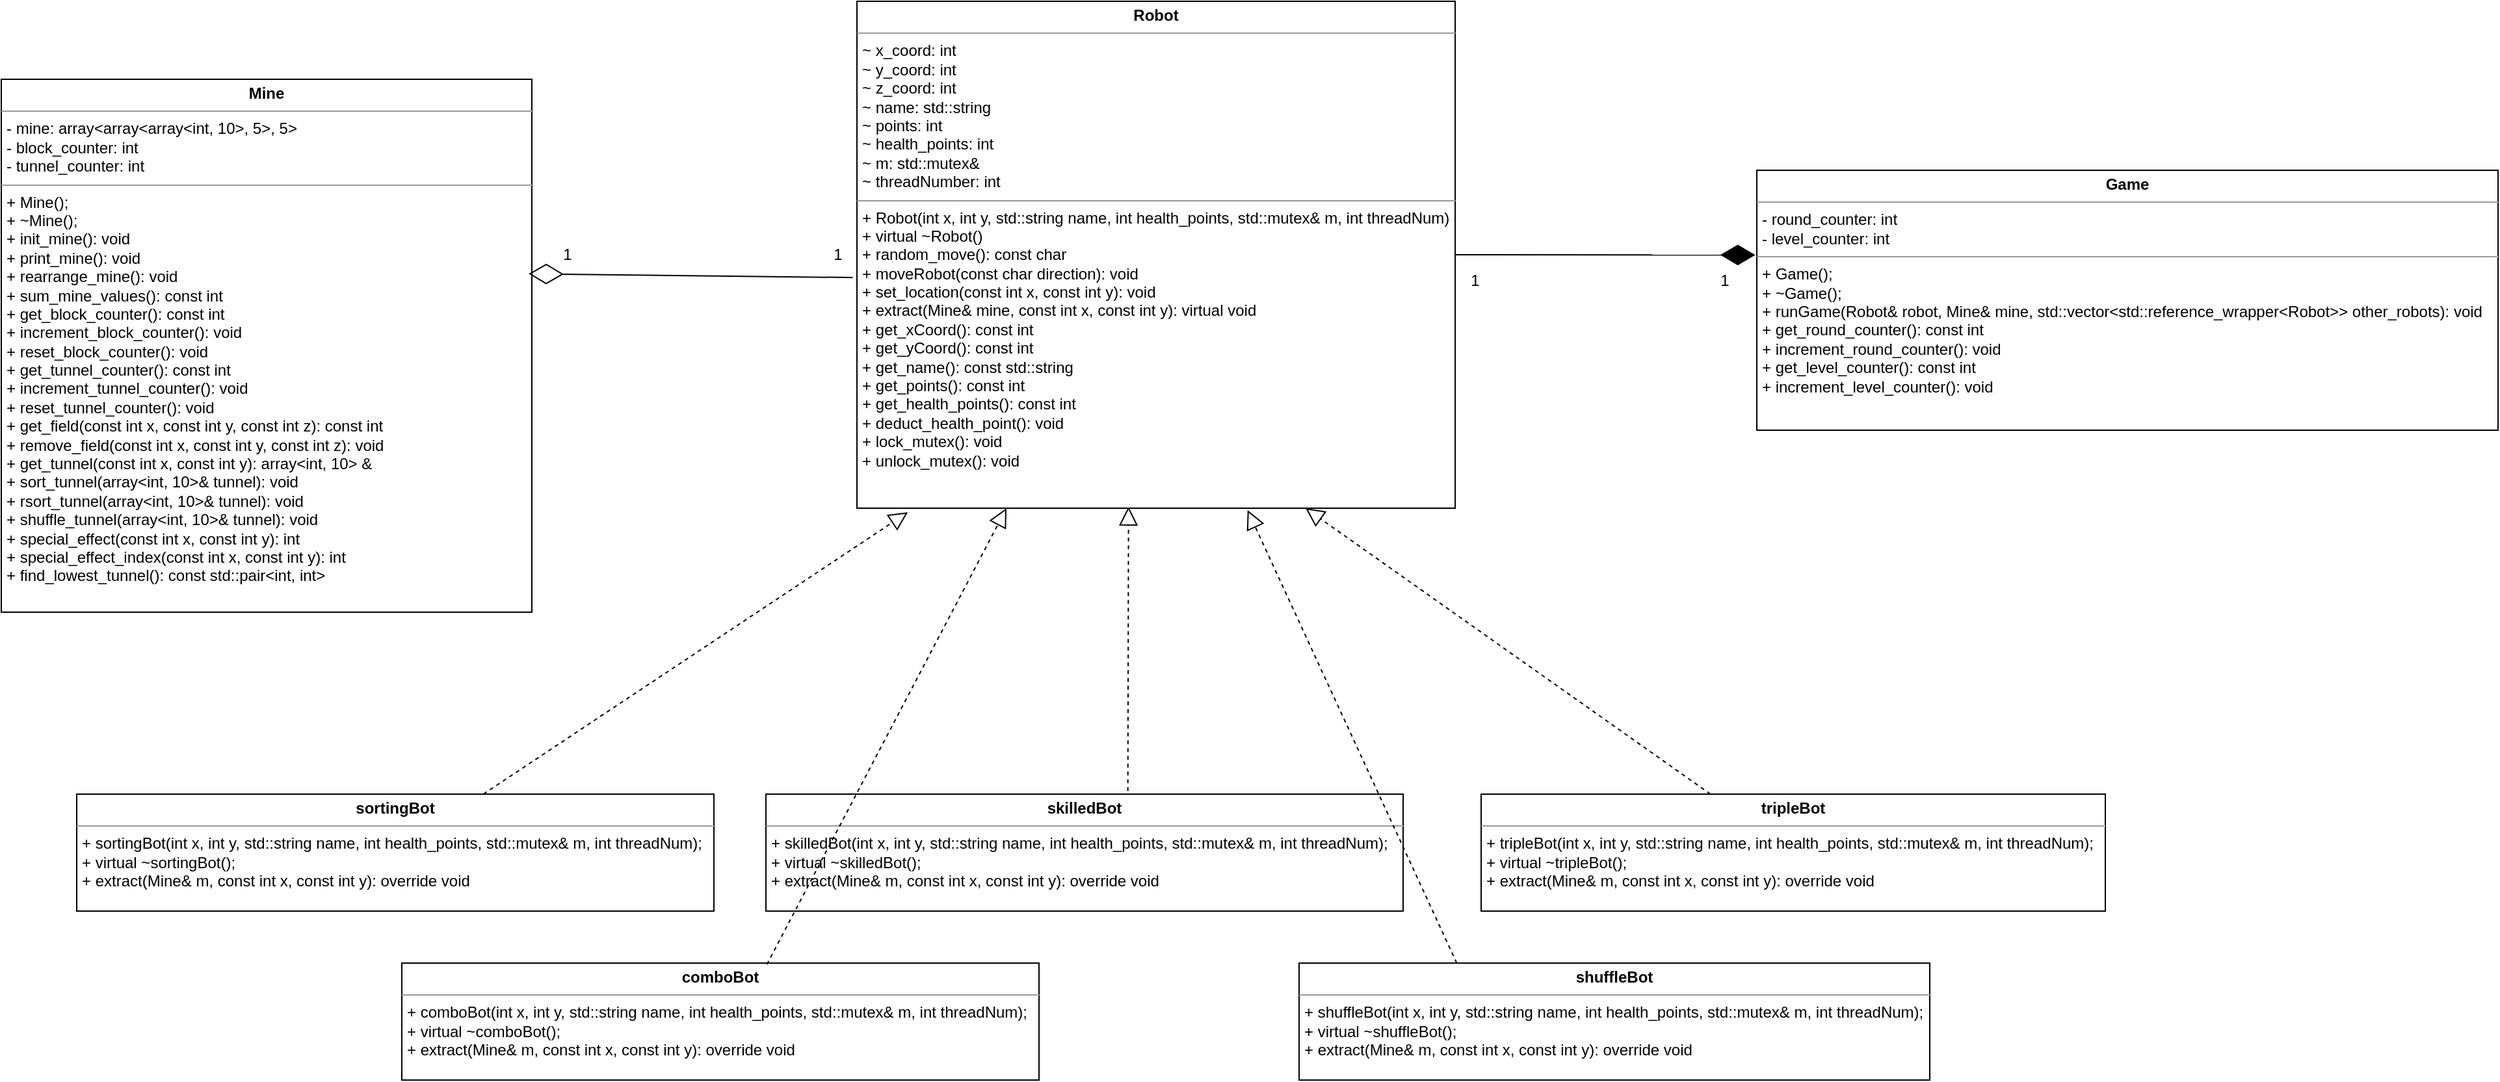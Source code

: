 <mxfile version="21.1.8" type="device">
  <diagram id="C5RBs43oDa-KdzZeNtuy" name="Page-1">
    <mxGraphModel dx="1760" dy="968" grid="1" gridSize="10" guides="1" tooltips="1" connect="1" arrows="1" fold="1" page="1" pageScale="1" pageWidth="2336" pageHeight="1654" math="0" shadow="0">
      <root>
        <mxCell id="WIyWlLk6GJQsqaUBKTNV-0" />
        <mxCell id="WIyWlLk6GJQsqaUBKTNV-1" parent="WIyWlLk6GJQsqaUBKTNV-0" />
        <mxCell id="yBkI0LW_eye0TSYGtvUE-5" value="&lt;p style=&quot;margin:0px;margin-top:4px;text-align:center;&quot;&gt;&lt;b&gt;Mine&lt;/b&gt;&lt;/p&gt;&lt;hr size=&quot;1&quot;&gt;&lt;p style=&quot;margin:0px;margin-left:4px;&quot;&gt;-&amp;nbsp;mine:&amp;nbsp;array&amp;lt;array&amp;lt;array&amp;lt;int, 10&amp;gt;, 5&amp;gt;, 5&amp;gt;&lt;br&gt;&lt;/p&gt;&lt;p style=&quot;margin:0px;margin-left:4px;&quot;&gt;- block_counter: int&lt;/p&gt;&lt;p style=&quot;margin:0px;margin-left:4px;&quot;&gt;- tunnel_counter: int&lt;/p&gt;&lt;hr size=&quot;1&quot;&gt;&lt;p style=&quot;margin:0px;margin-left:4px;&quot;&gt;+ Mine();&lt;/p&gt;&lt;p style=&quot;margin:0px;margin-left:4px;&quot;&gt;+ ~Mine();&lt;/p&gt;&lt;p style=&quot;margin:0px;margin-left:4px;&quot;&gt;&lt;span style=&quot;background-color: initial;&quot;&gt;+ init_mine(): void&amp;nbsp;&lt;/span&gt;&lt;/p&gt;&lt;p style=&quot;margin:0px;margin-left:4px;&quot;&gt;&lt;span style=&quot;background-color: initial;&quot;&gt;+ print_mine(): void&lt;/span&gt;&lt;/p&gt;&lt;p style=&quot;margin:0px;margin-left:4px;&quot;&gt;+ rearrange_mine(): void&lt;/p&gt;&lt;p style=&quot;margin:0px;margin-left:4px;&quot;&gt;+ sum_mine_values(): const int&lt;/p&gt;&lt;p style=&quot;margin:0px;margin-left:4px;&quot;&gt;&lt;span style=&quot;background-color: initial;&quot;&gt;+ get_block_counter(): const int&lt;/span&gt;&lt;br&gt;&lt;/p&gt;&lt;p style=&quot;margin:0px;margin-left:4px;&quot;&gt;+ increment_block_counter(): void&lt;/p&gt;&lt;p style=&quot;margin:0px;margin-left:4px;&quot;&gt;+ reset_block_counter(): void&lt;/p&gt;&lt;p style=&quot;margin:0px;margin-left:4px;&quot;&gt;&lt;span style=&quot;background-color: initial;&quot;&gt;+ get_tunnel_counter(): const int&lt;/span&gt;&lt;br&gt;&lt;/p&gt;&lt;p style=&quot;margin:0px;margin-left:4px;&quot;&gt;+ increment_tunnel_counter(): void&lt;/p&gt;&lt;p style=&quot;margin:0px;margin-left:4px;&quot;&gt;+ reset_tunnel_counter(): void&lt;/p&gt;&lt;p style=&quot;margin:0px;margin-left:4px;&quot;&gt;+ get_field(const int x, const int y, const int z): const int&lt;/p&gt;&lt;p style=&quot;margin:0px;margin-left:4px;&quot;&gt;+ remove_field(const int x, const int y, const int z): void&lt;/p&gt;&lt;p style=&quot;margin:0px;margin-left:4px;&quot;&gt;&lt;span style=&quot;background-color: initial;&quot;&gt;+ get_tunnel(const int x, const int y): array&amp;lt;int, 10&amp;gt; &amp;amp;&lt;/span&gt;&lt;/p&gt;&lt;p style=&quot;margin:0px;margin-left:4px;&quot;&gt;+ sort_tunnel(array&amp;lt;int, 10&amp;gt;&amp;amp; tunnel): void&lt;/p&gt;&lt;p style=&quot;margin:0px;margin-left:4px;&quot;&gt;+ rsort_tunnel(array&amp;lt;int, 10&amp;gt;&amp;amp; tunnel): void&lt;/p&gt;&lt;p style=&quot;margin:0px;margin-left:4px;&quot;&gt;+ shuffle_tunnel(array&amp;lt;int, 10&amp;gt;&amp;amp; tunnel): void&lt;/p&gt;&lt;p style=&quot;margin:0px;margin-left:4px;&quot;&gt;+ special_effect(const int x, const int y): int&lt;/p&gt;&lt;p style=&quot;margin:0px;margin-left:4px;&quot;&gt;+ special_effect_index(const int x, const int y): int&amp;nbsp;&lt;/p&gt;&lt;p style=&quot;margin:0px;margin-left:4px;&quot;&gt;&lt;span style=&quot;background-color: initial;&quot;&gt;+ find_lowest_tunnel(): const std::pair&amp;lt;int, int&amp;gt;&lt;/span&gt;&lt;/p&gt;" style="verticalAlign=top;align=left;overflow=fill;fontSize=12;fontFamily=Helvetica;html=1;" parent="WIyWlLk6GJQsqaUBKTNV-1" vertex="1">
          <mxGeometry x="200" y="210" width="408" height="410" as="geometry" />
        </mxCell>
        <mxCell id="yBkI0LW_eye0TSYGtvUE-7" value="&lt;p style=&quot;margin:0px;margin-top:4px;text-align:center;&quot;&gt;&lt;b&gt;sortingBot&lt;/b&gt;&lt;/p&gt;&lt;hr size=&quot;1&quot;&gt;&lt;p style=&quot;margin:0px;margin-left:4px;&quot;&gt;+&amp;nbsp;sortingBot(int x, int y, std::string name, int health_points, std::mutex&amp;amp; m, int threadNum);&lt;/p&gt;&lt;p style=&quot;margin:0px;margin-left:4px;&quot;&gt;+ virtual ~sortingBot();&lt;/p&gt;&lt;p style=&quot;margin:0px;margin-left:4px;&quot;&gt;&lt;span style=&quot;background-color: initial;&quot;&gt;+ extract(Mine&amp;amp; m, const int x, const int y): override void&lt;/span&gt;&lt;br&gt;&lt;/p&gt;" style="verticalAlign=top;align=left;overflow=fill;fontSize=12;fontFamily=Helvetica;html=1;" parent="WIyWlLk6GJQsqaUBKTNV-1" vertex="1">
          <mxGeometry x="258" y="760" width="490" height="90" as="geometry" />
        </mxCell>
        <mxCell id="yBkI0LW_eye0TSYGtvUE-8" value="&lt;p style=&quot;margin:0px;margin-top:4px;text-align:center;&quot;&gt;&lt;b&gt;Game&lt;/b&gt;&lt;/p&gt;&lt;hr size=&quot;1&quot;&gt;&lt;p style=&quot;margin:0px;margin-left:4px;&quot;&gt;- round_counter: int&lt;br&gt;&lt;/p&gt;&lt;p style=&quot;margin:0px;margin-left:4px;&quot;&gt;- level_counter: int&lt;/p&gt;&lt;hr size=&quot;1&quot;&gt;&lt;p style=&quot;margin:0px;margin-left:4px;&quot;&gt;+&amp;nbsp;Game();&lt;/p&gt;&lt;p style=&quot;margin:0px;margin-left:4px;&quot;&gt;+ ~Game();&lt;/p&gt;&lt;p style=&quot;margin:0px;margin-left:4px;&quot;&gt;+ runGame(Robot&amp;amp; robot, Mine&amp;amp; mine, std::vector&amp;lt;std::reference_wrapper&amp;lt;Robot&amp;gt;&amp;gt; other_robots): void&lt;/p&gt;&lt;p style=&quot;margin:0px;margin-left:4px;&quot;&gt;+ get_round_counter(): const int&lt;/p&gt;&lt;p style=&quot;margin:0px;margin-left:4px;&quot;&gt;+ increment_round_counter(): void&lt;/p&gt;&lt;p style=&quot;margin:0px;margin-left:4px;&quot;&gt;&lt;span style=&quot;background-color: initial;&quot;&gt;+ get_level_counter(): const int&lt;/span&gt;&lt;/p&gt;&lt;p style=&quot;margin:0px;margin-left:4px;&quot;&gt;+ increment_level_counter(): void&lt;/p&gt;" style="verticalAlign=top;align=left;overflow=fill;fontSize=12;fontFamily=Helvetica;html=1;" parent="WIyWlLk6GJQsqaUBKTNV-1" vertex="1">
          <mxGeometry x="1550" y="280" width="570" height="200" as="geometry" />
        </mxCell>
        <mxCell id="yBkI0LW_eye0TSYGtvUE-10" style="edgeStyle=orthogonalEdgeStyle;rounded=0;orthogonalLoop=1;jettySize=auto;html=1;exitX=0;exitY=0.25;exitDx=0;exitDy=0;" parent="WIyWlLk6GJQsqaUBKTNV-1" edge="1">
          <mxGeometry relative="1" as="geometry">
            <mxPoint x="358" y="480" as="targetPoint" />
            <mxPoint x="358" y="480" as="sourcePoint" />
          </mxGeometry>
        </mxCell>
        <mxCell id="yBkI0LW_eye0TSYGtvUE-22" value="&lt;p style=&quot;margin:0px;margin-top:4px;text-align:center;&quot;&gt;&lt;b&gt;tripleBot&lt;/b&gt;&lt;/p&gt;&lt;hr size=&quot;1&quot;&gt;&lt;p style=&quot;margin:0px;margin-left:4px;&quot;&gt;+&amp;nbsp;tripleBot(int x, int y, std::string name, int health_points, std::mutex&amp;amp; m, int threadNum);&lt;/p&gt;&lt;p style=&quot;margin:0px;margin-left:4px;&quot;&gt;+ virtual ~tripleBot();&lt;/p&gt;&lt;p style=&quot;margin:0px;margin-left:4px;&quot;&gt;&lt;span style=&quot;background-color: initial;&quot;&gt;+ extract(Mine&amp;amp; m, const int x, const int y): override void&lt;/span&gt;&lt;br&gt;&lt;/p&gt;" style="verticalAlign=top;align=left;overflow=fill;fontSize=12;fontFamily=Helvetica;html=1;" parent="WIyWlLk6GJQsqaUBKTNV-1" vertex="1">
          <mxGeometry x="1338" y="760" width="480" height="90" as="geometry" />
        </mxCell>
        <mxCell id="yBkI0LW_eye0TSYGtvUE-23" value="&lt;p style=&quot;margin:0px;margin-top:4px;text-align:center;&quot;&gt;&lt;b&gt;skilledBot&lt;/b&gt;&lt;/p&gt;&lt;hr size=&quot;1&quot;&gt;&lt;p style=&quot;margin:0px;margin-left:4px;&quot;&gt;+&amp;nbsp;skilledBot(int x, int y, std::string name, int health_points, std::mutex&amp;amp; m, int threadNum);&lt;/p&gt;&lt;p style=&quot;margin:0px;margin-left:4px;&quot;&gt;+ virtual ~skilledBot();&lt;/p&gt;&lt;p style=&quot;margin:0px;margin-left:4px;&quot;&gt;&lt;span style=&quot;background-color: initial;&quot;&gt;+ extract(Mine&amp;amp; m, const int x, const int y): override void&lt;/span&gt;&lt;br&gt;&lt;/p&gt;" style="verticalAlign=top;align=left;overflow=fill;fontSize=12;fontFamily=Helvetica;html=1;" parent="WIyWlLk6GJQsqaUBKTNV-1" vertex="1">
          <mxGeometry x="788" y="760" width="490" height="90" as="geometry" />
        </mxCell>
        <mxCell id="yBkI0LW_eye0TSYGtvUE-24" value="" style="endArrow=block;dashed=1;endFill=0;endSize=12;html=1;rounded=0;entryX=0.454;entryY=0.997;entryDx=0;entryDy=0;entryPerimeter=0;exitX=0.568;exitY=-0.026;exitDx=0;exitDy=0;exitPerimeter=0;" parent="WIyWlLk6GJQsqaUBKTNV-1" edge="1" target="yBkI0LW_eye0TSYGtvUE-6" source="yBkI0LW_eye0TSYGtvUE-23">
          <mxGeometry width="160" relative="1" as="geometry">
            <mxPoint x="1036" y="710" as="sourcePoint" />
            <mxPoint x="1038" y="570" as="targetPoint" />
          </mxGeometry>
        </mxCell>
        <mxCell id="yBkI0LW_eye0TSYGtvUE-6" value="&lt;p style=&quot;margin:0px;margin-top:4px;text-align:center;&quot;&gt;&lt;b&gt;Robot&lt;/b&gt;&lt;/p&gt;&lt;hr size=&quot;1&quot;&gt;&lt;p style=&quot;margin:0px;margin-left:4px;&quot;&gt;~ x_coord: int&lt;br&gt;&lt;/p&gt;&lt;p style=&quot;margin:0px;margin-left:4px;&quot;&gt;~ y_coord: int&lt;br&gt;&lt;/p&gt;&lt;p style=&quot;margin:0px;margin-left:4px;&quot;&gt;~ z_coord: int&lt;br&gt;&lt;/p&gt;&lt;p style=&quot;margin:0px;margin-left:4px;&quot;&gt;~ name: std::string&lt;br&gt;&lt;/p&gt;&lt;p style=&quot;margin:0px;margin-left:4px;&quot;&gt;~ points: int&lt;br&gt;&lt;/p&gt;&lt;p style=&quot;margin:0px;margin-left:4px;&quot;&gt;~ health_points: int&lt;/p&gt;&lt;p style=&quot;margin:0px;margin-left:4px;&quot;&gt;~ m:&amp;nbsp;std::mutex&amp;amp;&lt;/p&gt;&lt;p style=&quot;margin:0px;margin-left:4px;&quot;&gt;~&amp;nbsp;threadNumber: int&lt;/p&gt;&lt;hr size=&quot;1&quot;&gt;&lt;p style=&quot;margin:0px;margin-left:4px;&quot;&gt;+ Robot(int x, int y, std::string name, int health_points, std::mutex&amp;amp; m, int threadNum)&lt;br&gt;+ virtual ~Robot()&lt;br&gt;&lt;/p&gt;&lt;p style=&quot;margin:0px;margin-left:4px;&quot;&gt;+ random_move(): const char&lt;/p&gt;&lt;p style=&quot;margin:0px;margin-left:4px;&quot;&gt;+&amp;nbsp;moveRobot(const char direction): void&lt;/p&gt;&lt;p style=&quot;margin:0px;margin-left:4px;&quot;&gt;&lt;span style=&quot;background-color: initial;&quot;&gt;+ set_location(const int x, const int y): void&lt;/span&gt;&lt;/p&gt;&lt;p style=&quot;margin:0px;margin-left:4px;&quot;&gt;&lt;span style=&quot;background-color: initial;&quot;&gt;+ extract(Mine&amp;amp; mine, const int x, const int y): virtual void&lt;/span&gt;&lt;/p&gt;&lt;p style=&quot;margin:0px;margin-left:4px;&quot;&gt;+ get_xCoord(): const&lt;span style=&quot;background-color: initial;&quot;&gt;&amp;nbsp;int&amp;nbsp;&lt;/span&gt;&lt;/p&gt;&lt;p style=&quot;margin:0px;margin-left:4px;&quot;&gt;+ get_yCoord(): const int&lt;/p&gt;&lt;p style=&quot;margin:0px;margin-left:4px;&quot;&gt;+ get_name(): const std::string&lt;/p&gt;&lt;p style=&quot;margin:0px;margin-left:4px;&quot;&gt;+ get_points(): const int&lt;/p&gt;&lt;p style=&quot;margin:0px;margin-left:4px;&quot;&gt;&lt;span style=&quot;background-color: initial;&quot;&gt;+&amp;nbsp;&lt;/span&gt;get_health_points(): const int&lt;/p&gt;&lt;p style=&quot;margin:0px;margin-left:4px;&quot;&gt;&lt;span style=&quot;background-color: initial;&quot;&gt;+ deduct_health_point(): void&lt;/span&gt;&lt;/p&gt;&lt;p style=&quot;margin:0px;margin-left:4px;&quot;&gt;+ lock_mutex(): void&amp;nbsp;&lt;/p&gt;&lt;p style=&quot;margin:0px;margin-left:4px;&quot;&gt;&lt;span style=&quot;background-color: initial;&quot;&gt;+ unlock_mutex(): void&lt;/span&gt;&lt;/p&gt;&lt;p style=&quot;margin:0px;margin-left:4px;&quot;&gt;&lt;br&gt;&lt;/p&gt;&lt;p style=&quot;margin:0px;margin-left:4px;&quot;&gt;&lt;br&gt;&lt;/p&gt;" style="verticalAlign=top;align=left;overflow=fill;fontSize=12;fontFamily=Helvetica;html=1;" parent="WIyWlLk6GJQsqaUBKTNV-1" vertex="1">
          <mxGeometry x="858" y="150" width="460" height="390" as="geometry" />
        </mxCell>
        <mxCell id="yBkI0LW_eye0TSYGtvUE-29" value="" style="endArrow=diamondThin;endFill=0;endSize=24;html=1;rounded=0;entryX=0.994;entryY=0.365;entryDx=0;entryDy=0;entryPerimeter=0;exitX=-0.007;exitY=0.545;exitDx=0;exitDy=0;exitPerimeter=0;" parent="WIyWlLk6GJQsqaUBKTNV-1" target="yBkI0LW_eye0TSYGtvUE-5" edge="1" source="yBkI0LW_eye0TSYGtvUE-6">
          <mxGeometry width="160" relative="1" as="geometry">
            <mxPoint x="828" y="360" as="sourcePoint" />
            <mxPoint x="728" y="380" as="targetPoint" />
          </mxGeometry>
        </mxCell>
        <mxCell id="yBkI0LW_eye0TSYGtvUE-30" value="" style="endArrow=diamondThin;endFill=1;endSize=24;html=1;rounded=0;entryX=-0.002;entryY=0.326;entryDx=0;entryDy=0;exitX=1;exitY=0.5;exitDx=0;exitDy=0;entryPerimeter=0;" parent="WIyWlLk6GJQsqaUBKTNV-1" source="yBkI0LW_eye0TSYGtvUE-6" target="yBkI0LW_eye0TSYGtvUE-8" edge="1">
          <mxGeometry width="160" relative="1" as="geometry">
            <mxPoint x="1308" y="320" as="sourcePoint" />
            <mxPoint x="1418" y="380" as="targetPoint" />
          </mxGeometry>
        </mxCell>
        <mxCell id="yBkI0LW_eye0TSYGtvUE-31" value="1" style="text;html=1;align=center;verticalAlign=middle;resizable=0;points=[];autosize=1;strokeColor=none;fillColor=none;" parent="WIyWlLk6GJQsqaUBKTNV-1" vertex="1">
          <mxGeometry x="620" y="330" width="30" height="30" as="geometry" />
        </mxCell>
        <mxCell id="yBkI0LW_eye0TSYGtvUE-32" value="1" style="text;html=1;align=center;verticalAlign=middle;resizable=0;points=[];autosize=1;strokeColor=none;fillColor=none;" parent="WIyWlLk6GJQsqaUBKTNV-1" vertex="1">
          <mxGeometry x="828" y="330" width="30" height="30" as="geometry" />
        </mxCell>
        <mxCell id="yBkI0LW_eye0TSYGtvUE-33" value="1" style="text;html=1;align=center;verticalAlign=middle;resizable=0;points=[];autosize=1;strokeColor=none;fillColor=none;" parent="WIyWlLk6GJQsqaUBKTNV-1" vertex="1">
          <mxGeometry x="1318" y="350" width="30" height="30" as="geometry" />
        </mxCell>
        <mxCell id="yBkI0LW_eye0TSYGtvUE-35" value="1" style="text;html=1;align=center;verticalAlign=middle;resizable=0;points=[];autosize=1;strokeColor=none;fillColor=none;" parent="WIyWlLk6GJQsqaUBKTNV-1" vertex="1">
          <mxGeometry x="1510" y="350" width="30" height="30" as="geometry" />
        </mxCell>
        <mxCell id="faE43mNvJEk8F7SykR8m-3" value="&lt;p style=&quot;margin:0px;margin-top:4px;text-align:center;&quot;&gt;&lt;b&gt;comboBot&lt;/b&gt;&lt;/p&gt;&lt;hr size=&quot;1&quot;&gt;&lt;p style=&quot;margin:0px;margin-left:4px;&quot;&gt;+ comboBot(int x, int y, std::string name, int health_points, std::mutex&amp;amp; m, int threadNum);&lt;/p&gt;&lt;p style=&quot;margin:0px;margin-left:4px;&quot;&gt;+ virtual ~comboBot();&lt;/p&gt;&lt;p style=&quot;margin:0px;margin-left:4px;&quot;&gt;&lt;span style=&quot;background-color: initial;&quot;&gt;+ extract(Mine&amp;amp; m, const int x, const int y): override void&lt;/span&gt;&lt;br&gt;&lt;/p&gt;" style="verticalAlign=top;align=left;overflow=fill;fontSize=12;fontFamily=Helvetica;html=1;" vertex="1" parent="WIyWlLk6GJQsqaUBKTNV-1">
          <mxGeometry x="508" y="890" width="490" height="90" as="geometry" />
        </mxCell>
        <mxCell id="faE43mNvJEk8F7SykR8m-4" value="&lt;p style=&quot;margin:0px;margin-top:4px;text-align:center;&quot;&gt;&lt;b&gt;shuffleBot&lt;/b&gt;&lt;/p&gt;&lt;hr size=&quot;1&quot;&gt;&lt;p style=&quot;margin:0px;margin-left:4px;&quot;&gt;+ shuffleBot(int x, int y, std::string name, int health_points, std::mutex&amp;amp; m, int threadNum);&lt;/p&gt;&lt;p style=&quot;margin:0px;margin-left:4px;&quot;&gt;+ virtual ~shuffleBot();&lt;/p&gt;&lt;p style=&quot;margin:0px;margin-left:4px;&quot;&gt;&lt;span style=&quot;background-color: initial;&quot;&gt;+ extract(Mine&amp;amp; m, const int x, const int y): override void&lt;/span&gt;&lt;br&gt;&lt;/p&gt;" style="verticalAlign=top;align=left;overflow=fill;fontSize=12;fontFamily=Helvetica;html=1;" vertex="1" parent="WIyWlLk6GJQsqaUBKTNV-1">
          <mxGeometry x="1198" y="890" width="485" height="90" as="geometry" />
        </mxCell>
        <mxCell id="faE43mNvJEk8F7SykR8m-6" value="" style="endArrow=block;dashed=1;endFill=0;endSize=12;html=1;rounded=0;entryX=0.75;entryY=1;entryDx=0;entryDy=0;" edge="1" parent="WIyWlLk6GJQsqaUBKTNV-1" source="yBkI0LW_eye0TSYGtvUE-22" target="yBkI0LW_eye0TSYGtvUE-6">
          <mxGeometry width="160" relative="1" as="geometry">
            <mxPoint x="1076" y="768" as="sourcePoint" />
            <mxPoint x="1077" y="549" as="targetPoint" />
          </mxGeometry>
        </mxCell>
        <mxCell id="faE43mNvJEk8F7SykR8m-7" value="" style="endArrow=block;dashed=1;endFill=0;endSize=12;html=1;rounded=0;entryX=0.653;entryY=1.004;entryDx=0;entryDy=0;entryPerimeter=0;exitX=0.25;exitY=0;exitDx=0;exitDy=0;" edge="1" parent="WIyWlLk6GJQsqaUBKTNV-1" source="faE43mNvJEk8F7SykR8m-4" target="yBkI0LW_eye0TSYGtvUE-6">
          <mxGeometry width="160" relative="1" as="geometry">
            <mxPoint x="1086" y="778" as="sourcePoint" />
            <mxPoint x="1087" y="559" as="targetPoint" />
          </mxGeometry>
        </mxCell>
        <mxCell id="faE43mNvJEk8F7SykR8m-9" value="" style="endArrow=block;dashed=1;endFill=0;endSize=12;html=1;rounded=0;entryX=0.25;entryY=1;entryDx=0;entryDy=0;exitX=0.573;exitY=0.011;exitDx=0;exitDy=0;exitPerimeter=0;" edge="1" parent="WIyWlLk6GJQsqaUBKTNV-1" source="faE43mNvJEk8F7SykR8m-3" target="yBkI0LW_eye0TSYGtvUE-6">
          <mxGeometry width="160" relative="1" as="geometry">
            <mxPoint x="1096" y="788" as="sourcePoint" />
            <mxPoint x="1097" y="569" as="targetPoint" />
          </mxGeometry>
        </mxCell>
        <mxCell id="faE43mNvJEk8F7SykR8m-10" value="" style="endArrow=block;dashed=1;endFill=0;endSize=12;html=1;rounded=0;entryX=0.085;entryY=1.008;entryDx=0;entryDy=0;entryPerimeter=0;" edge="1" parent="WIyWlLk6GJQsqaUBKTNV-1" source="yBkI0LW_eye0TSYGtvUE-7" target="yBkI0LW_eye0TSYGtvUE-6">
          <mxGeometry width="160" relative="1" as="geometry">
            <mxPoint x="1106" y="798" as="sourcePoint" />
            <mxPoint x="1107" y="579" as="targetPoint" />
          </mxGeometry>
        </mxCell>
      </root>
    </mxGraphModel>
  </diagram>
</mxfile>
